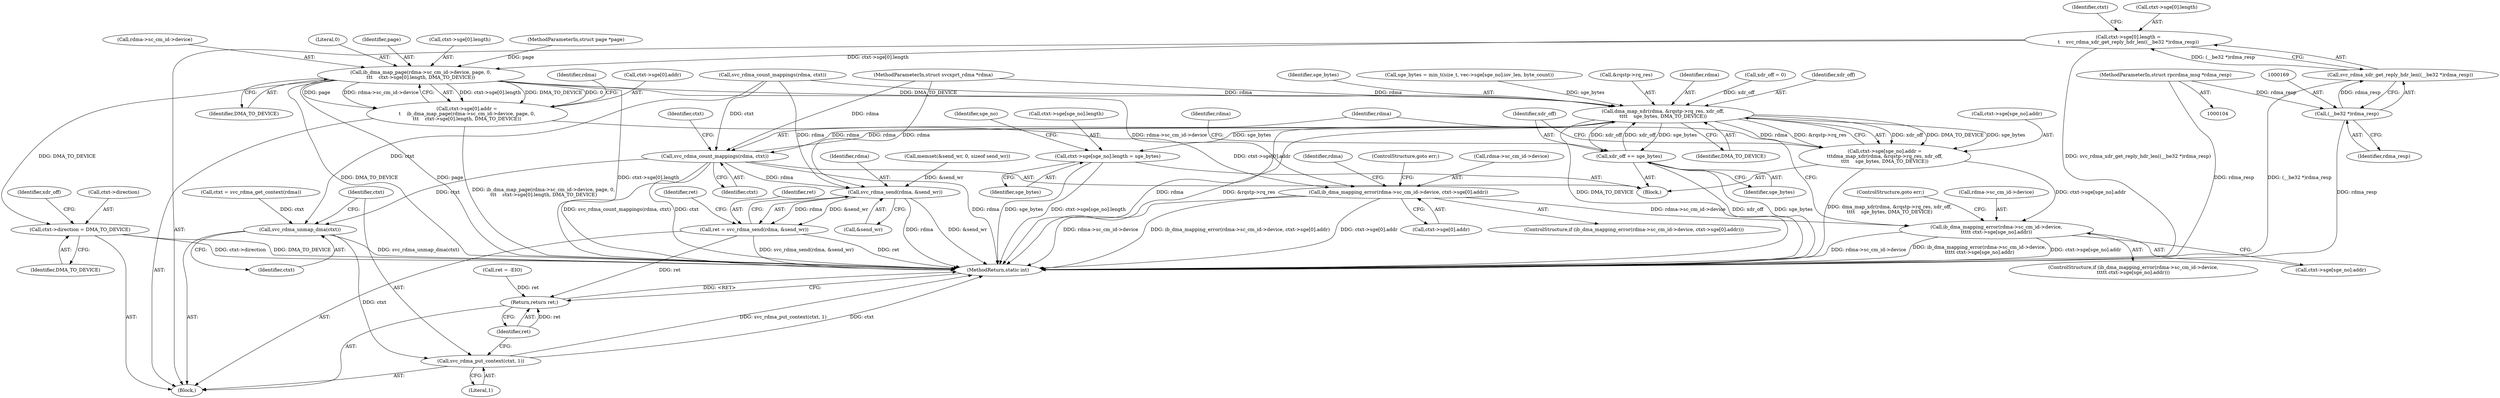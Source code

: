 digraph "1_linux_c70422f760c120480fee4de6c38804c72aa26bc1_32@pointer" {
"1000159" [label="(Call,ctxt->sge[0].length =\n\t    svc_rdma_xdr_get_reply_hdr_len((__be32 *)rdma_resp))"];
"1000167" [label="(Call,svc_rdma_xdr_get_reply_hdr_len((__be32 *)rdma_resp))"];
"1000168" [label="(Call,(__be32 *)rdma_resp)"];
"1000108" [label="(MethodParameterIn,struct rpcrdma_msg *rdma_resp)"];
"1000179" [label="(Call,ib_dma_map_page(rdma->sc_cm_id->device, page, 0,\n\t\t\t    ctxt->sge[0].length, DMA_TO_DEVICE))"];
"1000171" [label="(Call,ctxt->sge[0].addr =\n\t    ib_dma_map_page(rdma->sc_cm_id->device, page, 0,\n\t\t\t    ctxt->sge[0].length, DMA_TO_DEVICE))"];
"1000196" [label="(Call,ib_dma_mapping_error(rdma->sc_cm_id->device, ctxt->sge[0].addr))"];
"1000271" [label="(Call,ib_dma_mapping_error(rdma->sc_cm_id->device,\n\t\t\t\t\t ctxt->sge[sge_no].addr))"];
"1000213" [label="(Call,ctxt->direction = DMA_TO_DEVICE)"];
"1000258" [label="(Call,dma_map_xdr(rdma, &rqstp->rq_res, xdr_off,\n\t\t\t\t    sge_bytes, DMA_TO_DEVICE))"];
"1000250" [label="(Call,ctxt->sge[sge_no].addr =\n\t\t\tdma_map_xdr(rdma, &rqstp->rq_res, xdr_off,\n\t\t\t\t    sge_bytes, DMA_TO_DEVICE))"];
"1000267" [label="(Call,xdr_off += sge_bytes)"];
"1000285" [label="(Call,svc_rdma_count_mappings(rdma, ctxt))"];
"1000443" [label="(Call,svc_rdma_send(rdma, &send_wr))"];
"1000441" [label="(Call,ret = svc_rdma_send(rdma, &send_wr))"];
"1000458" [label="(Return,return ret;)"];
"1000453" [label="(Call,svc_rdma_unmap_dma(ctxt))"];
"1000455" [label="(Call,svc_rdma_put_context(ctxt, 1))"];
"1000301" [label="(Call,ctxt->sge[sge_no].length = sge_bytes)"];
"1000214" [label="(Call,ctxt->direction)"];
"1000443" [label="(Call,svc_rdma_send(rdma, &send_wr))"];
"1000441" [label="(Call,ret = svc_rdma_send(rdma, &send_wr))"];
"1000199" [label="(Identifier,rdma)"];
"1000219" [label="(Identifier,xdr_off)"];
"1000218" [label="(Call,xdr_off = 0)"];
"1000457" [label="(Literal,1)"];
"1000217" [label="(Identifier,DMA_TO_DEVICE)"];
"1000269" [label="(Identifier,sge_bytes)"];
"1000267" [label="(Call,xdr_off += sge_bytes)"];
"1000213" [label="(Call,ctxt->direction = DMA_TO_DEVICE)"];
"1000175" [label="(Identifier,ctxt)"];
"1000170" [label="(Identifier,rdma_resp)"];
"1000211" [label="(Identifier,rdma)"];
"1000271" [label="(Call,ib_dma_mapping_error(rdma->sc_cm_id->device,\n\t\t\t\t\t ctxt->sge[sge_no].addr))"];
"1000264" [label="(Identifier,xdr_off)"];
"1000251" [label="(Call,ctxt->sge[sge_no].addr)"];
"1000274" [label="(Identifier,rdma)"];
"1000454" [label="(Identifier,ctxt)"];
"1000265" [label="(Identifier,sge_bytes)"];
"1000202" [label="(Call,ctxt->sge[0].addr)"];
"1000286" [label="(Identifier,rdma)"];
"1000160" [label="(Call,ctxt->sge[0].length)"];
"1000455" [label="(Call,svc_rdma_put_context(ctxt, 1))"];
"1000268" [label="(Identifier,xdr_off)"];
"1000235" [label="(Call,sge_bytes = min_t(size_t, vec->sge[sge_no].iov_len, byte_count))"];
"1000159" [label="(Call,ctxt->sge[0].length =\n\t    svc_rdma_xdr_get_reply_hdr_len((__be32 *)rdma_resp))"];
"1000172" [label="(Call,ctxt->sge[0].addr)"];
"1000460" [label="(MethodReturn,static int)"];
"1000266" [label="(Identifier,DMA_TO_DEVICE)"];
"1000105" [label="(MethodParameterIn,struct svcxprt_rdma *rdma)"];
"1000258" [label="(Call,dma_map_xdr(rdma, &rqstp->rq_res, xdr_off,\n\t\t\t\t    sge_bytes, DMA_TO_DEVICE))"];
"1000125" [label="(Call,ctxt = svc_rdma_get_context(rdma))"];
"1000167" [label="(Call,svc_rdma_xdr_get_reply_hdr_len((__be32 *)rdma_resp))"];
"1000180" [label="(Call,rdma->sc_cm_id->device)"];
"1000210" [label="(Call,svc_rdma_count_mappings(rdma, ctxt))"];
"1000171" [label="(Call,ctxt->sge[0].addr =\n\t    ib_dma_map_page(rdma->sc_cm_id->device, page, 0,\n\t\t\t    ctxt->sge[0].length, DMA_TO_DEVICE))"];
"1000453" [label="(Call,svc_rdma_unmap_dma(ctxt))"];
"1000448" [label="(Identifier,ret)"];
"1000270" [label="(ControlStructure,if (ib_dma_mapping_error(rdma->sc_cm_id->device,\n\t\t\t\t\t ctxt->sge[sge_no].addr)))"];
"1000260" [label="(Call,&rqstp->rq_res)"];
"1000186" [label="(Literal,0)"];
"1000185" [label="(Identifier,page)"];
"1000292" [label="(Identifier,ctxt)"];
"1000442" [label="(Identifier,ret)"];
"1000301" [label="(Call,ctxt->sge[sge_no].length = sge_bytes)"];
"1000287" [label="(Identifier,ctxt)"];
"1000168" [label="(Call,(__be32 *)rdma_resp)"];
"1000382" [label="(Call,memset(&send_wr, 0, sizeof send_wr))"];
"1000284" [label="(ControlStructure,goto err;)"];
"1000456" [label="(Identifier,ctxt)"];
"1000209" [label="(ControlStructure,goto err;)"];
"1000302" [label="(Call,ctxt->sge[sge_no].length)"];
"1000277" [label="(Call,ctxt->sge[sge_no].addr)"];
"1000233" [label="(Identifier,sge_no)"];
"1000458" [label="(Return,return ret;)"];
"1000187" [label="(Call,ctxt->sge[0].length)"];
"1000107" [label="(MethodParameterIn,struct page *page)"];
"1000196" [label="(Call,ib_dma_mapping_error(rdma->sc_cm_id->device, ctxt->sge[0].addr))"];
"1000272" [label="(Call,rdma->sc_cm_id->device)"];
"1000444" [label="(Identifier,rdma)"];
"1000259" [label="(Identifier,rdma)"];
"1000285" [label="(Call,svc_rdma_count_mappings(rdma, ctxt))"];
"1000112" [label="(Block,)"];
"1000445" [label="(Call,&send_wr)"];
"1000250" [label="(Call,ctxt->sge[sge_no].addr =\n\t\t\tdma_map_xdr(rdma, &rqstp->rq_res, xdr_off,\n\t\t\t\t    sge_bytes, DMA_TO_DEVICE))"];
"1000234" [label="(Block,)"];
"1000179" [label="(Call,ib_dma_map_page(rdma->sc_cm_id->device, page, 0,\n\t\t\t    ctxt->sge[0].length, DMA_TO_DEVICE))"];
"1000197" [label="(Call,rdma->sc_cm_id->device)"];
"1000195" [label="(ControlStructure,if (ib_dma_mapping_error(rdma->sc_cm_id->device, ctxt->sge[0].addr)))"];
"1000121" [label="(Call,ret = -EIO)"];
"1000108" [label="(MethodParameterIn,struct rpcrdma_msg *rdma_resp)"];
"1000459" [label="(Identifier,ret)"];
"1000194" [label="(Identifier,DMA_TO_DEVICE)"];
"1000309" [label="(Identifier,sge_bytes)"];
"1000159" -> "1000112"  [label="AST: "];
"1000159" -> "1000167"  [label="CFG: "];
"1000160" -> "1000159"  [label="AST: "];
"1000167" -> "1000159"  [label="AST: "];
"1000175" -> "1000159"  [label="CFG: "];
"1000159" -> "1000460"  [label="DDG: svc_rdma_xdr_get_reply_hdr_len((__be32 *)rdma_resp)"];
"1000167" -> "1000159"  [label="DDG: (__be32 *)rdma_resp"];
"1000159" -> "1000179"  [label="DDG: ctxt->sge[0].length"];
"1000167" -> "1000168"  [label="CFG: "];
"1000168" -> "1000167"  [label="AST: "];
"1000167" -> "1000460"  [label="DDG: (__be32 *)rdma_resp"];
"1000168" -> "1000167"  [label="DDG: rdma_resp"];
"1000168" -> "1000170"  [label="CFG: "];
"1000169" -> "1000168"  [label="AST: "];
"1000170" -> "1000168"  [label="AST: "];
"1000168" -> "1000460"  [label="DDG: rdma_resp"];
"1000108" -> "1000168"  [label="DDG: rdma_resp"];
"1000108" -> "1000104"  [label="AST: "];
"1000108" -> "1000460"  [label="DDG: rdma_resp"];
"1000179" -> "1000171"  [label="AST: "];
"1000179" -> "1000194"  [label="CFG: "];
"1000180" -> "1000179"  [label="AST: "];
"1000185" -> "1000179"  [label="AST: "];
"1000186" -> "1000179"  [label="AST: "];
"1000187" -> "1000179"  [label="AST: "];
"1000194" -> "1000179"  [label="AST: "];
"1000171" -> "1000179"  [label="CFG: "];
"1000179" -> "1000460"  [label="DDG: ctxt->sge[0].length"];
"1000179" -> "1000460"  [label="DDG: DMA_TO_DEVICE"];
"1000179" -> "1000460"  [label="DDG: page"];
"1000179" -> "1000171"  [label="DDG: ctxt->sge[0].length"];
"1000179" -> "1000171"  [label="DDG: DMA_TO_DEVICE"];
"1000179" -> "1000171"  [label="DDG: 0"];
"1000179" -> "1000171"  [label="DDG: page"];
"1000179" -> "1000171"  [label="DDG: rdma->sc_cm_id->device"];
"1000107" -> "1000179"  [label="DDG: page"];
"1000179" -> "1000196"  [label="DDG: rdma->sc_cm_id->device"];
"1000179" -> "1000213"  [label="DDG: DMA_TO_DEVICE"];
"1000179" -> "1000258"  [label="DDG: DMA_TO_DEVICE"];
"1000171" -> "1000112"  [label="AST: "];
"1000172" -> "1000171"  [label="AST: "];
"1000199" -> "1000171"  [label="CFG: "];
"1000171" -> "1000460"  [label="DDG: ib_dma_map_page(rdma->sc_cm_id->device, page, 0,\n\t\t\t    ctxt->sge[0].length, DMA_TO_DEVICE)"];
"1000171" -> "1000196"  [label="DDG: ctxt->sge[0].addr"];
"1000196" -> "1000195"  [label="AST: "];
"1000196" -> "1000202"  [label="CFG: "];
"1000197" -> "1000196"  [label="AST: "];
"1000202" -> "1000196"  [label="AST: "];
"1000209" -> "1000196"  [label="CFG: "];
"1000211" -> "1000196"  [label="CFG: "];
"1000196" -> "1000460"  [label="DDG: rdma->sc_cm_id->device"];
"1000196" -> "1000460"  [label="DDG: ib_dma_mapping_error(rdma->sc_cm_id->device, ctxt->sge[0].addr)"];
"1000196" -> "1000460"  [label="DDG: ctxt->sge[0].addr"];
"1000196" -> "1000271"  [label="DDG: rdma->sc_cm_id->device"];
"1000271" -> "1000270"  [label="AST: "];
"1000271" -> "1000277"  [label="CFG: "];
"1000272" -> "1000271"  [label="AST: "];
"1000277" -> "1000271"  [label="AST: "];
"1000284" -> "1000271"  [label="CFG: "];
"1000286" -> "1000271"  [label="CFG: "];
"1000271" -> "1000460"  [label="DDG: ctxt->sge[sge_no].addr"];
"1000271" -> "1000460"  [label="DDG: rdma->sc_cm_id->device"];
"1000271" -> "1000460"  [label="DDG: ib_dma_mapping_error(rdma->sc_cm_id->device,\n\t\t\t\t\t ctxt->sge[sge_no].addr)"];
"1000250" -> "1000271"  [label="DDG: ctxt->sge[sge_no].addr"];
"1000213" -> "1000112"  [label="AST: "];
"1000213" -> "1000217"  [label="CFG: "];
"1000214" -> "1000213"  [label="AST: "];
"1000217" -> "1000213"  [label="AST: "];
"1000219" -> "1000213"  [label="CFG: "];
"1000213" -> "1000460"  [label="DDG: DMA_TO_DEVICE"];
"1000213" -> "1000460"  [label="DDG: ctxt->direction"];
"1000258" -> "1000250"  [label="AST: "];
"1000258" -> "1000266"  [label="CFG: "];
"1000259" -> "1000258"  [label="AST: "];
"1000260" -> "1000258"  [label="AST: "];
"1000264" -> "1000258"  [label="AST: "];
"1000265" -> "1000258"  [label="AST: "];
"1000266" -> "1000258"  [label="AST: "];
"1000250" -> "1000258"  [label="CFG: "];
"1000258" -> "1000460"  [label="DDG: rdma"];
"1000258" -> "1000460"  [label="DDG: &rqstp->rq_res"];
"1000258" -> "1000460"  [label="DDG: DMA_TO_DEVICE"];
"1000258" -> "1000250"  [label="DDG: xdr_off"];
"1000258" -> "1000250"  [label="DDG: DMA_TO_DEVICE"];
"1000258" -> "1000250"  [label="DDG: sge_bytes"];
"1000258" -> "1000250"  [label="DDG: rdma"];
"1000258" -> "1000250"  [label="DDG: &rqstp->rq_res"];
"1000285" -> "1000258"  [label="DDG: rdma"];
"1000210" -> "1000258"  [label="DDG: rdma"];
"1000105" -> "1000258"  [label="DDG: rdma"];
"1000218" -> "1000258"  [label="DDG: xdr_off"];
"1000267" -> "1000258"  [label="DDG: xdr_off"];
"1000235" -> "1000258"  [label="DDG: sge_bytes"];
"1000258" -> "1000267"  [label="DDG: sge_bytes"];
"1000258" -> "1000267"  [label="DDG: xdr_off"];
"1000258" -> "1000285"  [label="DDG: rdma"];
"1000258" -> "1000301"  [label="DDG: sge_bytes"];
"1000250" -> "1000234"  [label="AST: "];
"1000251" -> "1000250"  [label="AST: "];
"1000268" -> "1000250"  [label="CFG: "];
"1000250" -> "1000460"  [label="DDG: dma_map_xdr(rdma, &rqstp->rq_res, xdr_off,\n\t\t\t\t    sge_bytes, DMA_TO_DEVICE)"];
"1000267" -> "1000234"  [label="AST: "];
"1000267" -> "1000269"  [label="CFG: "];
"1000268" -> "1000267"  [label="AST: "];
"1000269" -> "1000267"  [label="AST: "];
"1000274" -> "1000267"  [label="CFG: "];
"1000267" -> "1000460"  [label="DDG: sge_bytes"];
"1000267" -> "1000460"  [label="DDG: xdr_off"];
"1000285" -> "1000234"  [label="AST: "];
"1000285" -> "1000287"  [label="CFG: "];
"1000286" -> "1000285"  [label="AST: "];
"1000287" -> "1000285"  [label="AST: "];
"1000292" -> "1000285"  [label="CFG: "];
"1000285" -> "1000460"  [label="DDG: rdma"];
"1000285" -> "1000460"  [label="DDG: svc_rdma_count_mappings(rdma, ctxt)"];
"1000285" -> "1000460"  [label="DDG: ctxt"];
"1000105" -> "1000285"  [label="DDG: rdma"];
"1000210" -> "1000285"  [label="DDG: ctxt"];
"1000285" -> "1000443"  [label="DDG: rdma"];
"1000285" -> "1000453"  [label="DDG: ctxt"];
"1000443" -> "1000441"  [label="AST: "];
"1000443" -> "1000445"  [label="CFG: "];
"1000444" -> "1000443"  [label="AST: "];
"1000445" -> "1000443"  [label="AST: "];
"1000441" -> "1000443"  [label="CFG: "];
"1000443" -> "1000460"  [label="DDG: &send_wr"];
"1000443" -> "1000460"  [label="DDG: rdma"];
"1000443" -> "1000441"  [label="DDG: rdma"];
"1000443" -> "1000441"  [label="DDG: &send_wr"];
"1000210" -> "1000443"  [label="DDG: rdma"];
"1000105" -> "1000443"  [label="DDG: rdma"];
"1000382" -> "1000443"  [label="DDG: &send_wr"];
"1000441" -> "1000112"  [label="AST: "];
"1000442" -> "1000441"  [label="AST: "];
"1000448" -> "1000441"  [label="CFG: "];
"1000441" -> "1000460"  [label="DDG: ret"];
"1000441" -> "1000460"  [label="DDG: svc_rdma_send(rdma, &send_wr)"];
"1000441" -> "1000458"  [label="DDG: ret"];
"1000458" -> "1000112"  [label="AST: "];
"1000458" -> "1000459"  [label="CFG: "];
"1000459" -> "1000458"  [label="AST: "];
"1000460" -> "1000458"  [label="CFG: "];
"1000458" -> "1000460"  [label="DDG: <RET>"];
"1000459" -> "1000458"  [label="DDG: ret"];
"1000121" -> "1000458"  [label="DDG: ret"];
"1000453" -> "1000112"  [label="AST: "];
"1000453" -> "1000454"  [label="CFG: "];
"1000454" -> "1000453"  [label="AST: "];
"1000456" -> "1000453"  [label="CFG: "];
"1000453" -> "1000460"  [label="DDG: svc_rdma_unmap_dma(ctxt)"];
"1000125" -> "1000453"  [label="DDG: ctxt"];
"1000210" -> "1000453"  [label="DDG: ctxt"];
"1000453" -> "1000455"  [label="DDG: ctxt"];
"1000455" -> "1000112"  [label="AST: "];
"1000455" -> "1000457"  [label="CFG: "];
"1000456" -> "1000455"  [label="AST: "];
"1000457" -> "1000455"  [label="AST: "];
"1000459" -> "1000455"  [label="CFG: "];
"1000455" -> "1000460"  [label="DDG: svc_rdma_put_context(ctxt, 1)"];
"1000455" -> "1000460"  [label="DDG: ctxt"];
"1000301" -> "1000234"  [label="AST: "];
"1000301" -> "1000309"  [label="CFG: "];
"1000302" -> "1000301"  [label="AST: "];
"1000309" -> "1000301"  [label="AST: "];
"1000233" -> "1000301"  [label="CFG: "];
"1000301" -> "1000460"  [label="DDG: sge_bytes"];
"1000301" -> "1000460"  [label="DDG: ctxt->sge[sge_no].length"];
}

